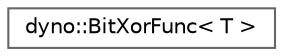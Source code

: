 digraph "Graphical Class Hierarchy"
{
 // LATEX_PDF_SIZE
  bgcolor="transparent";
  edge [fontname=Helvetica,fontsize=10,labelfontname=Helvetica,labelfontsize=10];
  node [fontname=Helvetica,fontsize=10,shape=box,height=0.2,width=0.4];
  rankdir="LR";
  Node0 [id="Node000000",label="dyno::BitXorFunc\< T \>",height=0.2,width=0.4,color="grey40", fillcolor="white", style="filled",URL="$structdyno_1_1_bit_xor_func.html",tooltip=" "];
}
